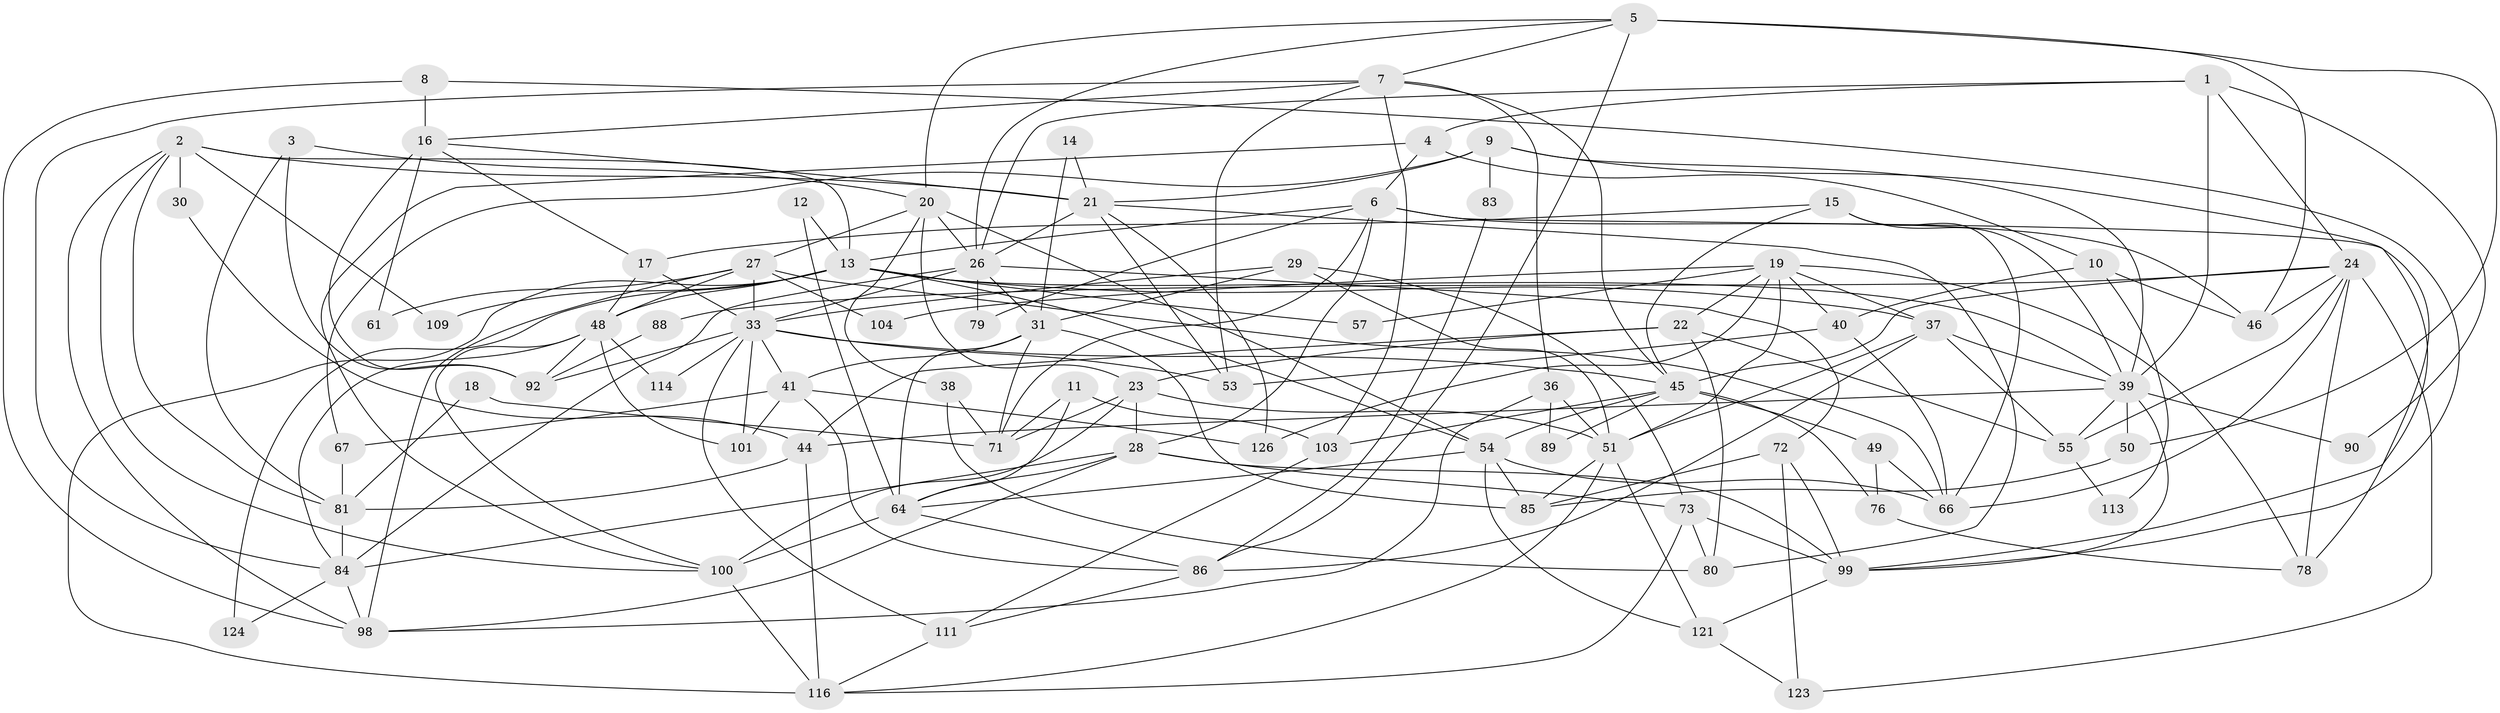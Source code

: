 // Generated by graph-tools (version 1.1) at 2025/52/02/27/25 19:52:08]
// undirected, 83 vertices, 202 edges
graph export_dot {
graph [start="1"]
  node [color=gray90,style=filled];
  1 [super="+65"];
  2 [super="+82"];
  3 [super="+35"];
  4 [super="+52"];
  5 [super="+34"];
  6 [super="+94"];
  7 [super="+25"];
  8;
  9 [super="+63"];
  10;
  11 [super="+68"];
  12;
  13 [super="+43"];
  14;
  15;
  16 [super="+60"];
  17 [super="+95"];
  18;
  19 [super="+77"];
  20 [super="+32"];
  21 [super="+42"];
  22 [super="+62"];
  23;
  24 [super="+122"];
  26 [super="+69"];
  27 [super="+115"];
  28 [super="+70"];
  29;
  30;
  31 [super="+105"];
  33 [super="+125"];
  36;
  37 [super="+96"];
  38;
  39 [super="+58"];
  40;
  41 [super="+56"];
  44 [super="+47"];
  45 [super="+75"];
  46 [super="+74"];
  48 [super="+87"];
  49;
  50;
  51 [super="+59"];
  53;
  54;
  55;
  57;
  61;
  64 [super="+119"];
  66 [super="+93"];
  67;
  71 [super="+107"];
  72;
  73;
  76;
  78;
  79;
  80;
  81 [super="+108"];
  83;
  84 [super="+91"];
  85 [super="+120"];
  86 [super="+97"];
  88;
  89;
  90;
  92 [super="+110"];
  98 [super="+102"];
  99 [super="+118"];
  100 [super="+106"];
  101;
  103;
  104;
  109;
  111 [super="+112"];
  113;
  114;
  116 [super="+117"];
  121;
  123;
  124;
  126;
  1 -- 26;
  1 -- 39;
  1 -- 4;
  1 -- 24;
  1 -- 90;
  2 -- 81;
  2 -- 100;
  2 -- 13;
  2 -- 98;
  2 -- 109;
  2 -- 21;
  2 -- 30;
  3 -- 20;
  3 -- 92;
  3 -- 81;
  4 -- 100;
  4 -- 10;
  4 -- 6;
  5 -- 7;
  5 -- 26;
  5 -- 46 [weight=2];
  5 -- 86;
  5 -- 50;
  5 -- 20;
  6 -- 79;
  6 -- 13;
  6 -- 71;
  6 -- 78;
  6 -- 28;
  6 -- 46;
  7 -- 16;
  7 -- 36;
  7 -- 84;
  7 -- 103;
  7 -- 53;
  7 -- 45;
  8 -- 98;
  8 -- 16;
  8 -- 99;
  9 -- 99;
  9 -- 67;
  9 -- 21;
  9 -- 83;
  9 -- 39;
  10 -- 46;
  10 -- 40;
  10 -- 113;
  11 -- 103;
  11 -- 71;
  11 -- 64;
  12 -- 64;
  12 -- 13;
  13 -- 37;
  13 -- 39;
  13 -- 48;
  13 -- 54;
  13 -- 57;
  13 -- 124;
  13 -- 109;
  13 -- 116 [weight=2];
  14 -- 31;
  14 -- 21;
  15 -- 17;
  15 -- 66;
  15 -- 45;
  15 -- 39;
  16 -- 61;
  16 -- 21;
  16 -- 17;
  16 -- 92;
  17 -- 48;
  17 -- 33;
  18 -- 71;
  18 -- 81;
  19 -- 22;
  19 -- 37;
  19 -- 57;
  19 -- 78;
  19 -- 40;
  19 -- 104;
  19 -- 126;
  19 -- 51;
  20 -- 23;
  20 -- 54;
  20 -- 27;
  20 -- 38;
  20 -- 26;
  21 -- 53;
  21 -- 126;
  21 -- 26;
  21 -- 80;
  22 -- 55;
  22 -- 23;
  22 -- 44;
  22 -- 80;
  23 -- 51;
  23 -- 100;
  23 -- 71;
  23 -- 28;
  24 -- 88;
  24 -- 66;
  24 -- 55;
  24 -- 78;
  24 -- 123;
  24 -- 45;
  24 -- 46;
  26 -- 79;
  26 -- 84;
  26 -- 72;
  26 -- 33;
  26 -- 31;
  27 -- 61;
  27 -- 33;
  27 -- 104;
  27 -- 48;
  27 -- 66;
  27 -- 98;
  28 -- 98;
  28 -- 99;
  28 -- 73;
  28 -- 84;
  28 -- 64;
  29 -- 33;
  29 -- 51;
  29 -- 31 [weight=2];
  29 -- 73;
  30 -- 44;
  31 -- 64;
  31 -- 71;
  31 -- 85;
  31 -- 41;
  33 -- 41;
  33 -- 53;
  33 -- 114;
  33 -- 45;
  33 -- 101;
  33 -- 111;
  33 -- 92;
  36 -- 89;
  36 -- 98;
  36 -- 51;
  37 -- 39;
  37 -- 86;
  37 -- 51;
  37 -- 55;
  38 -- 80;
  38 -- 71;
  39 -- 44;
  39 -- 90;
  39 -- 50;
  39 -- 99;
  39 -- 55;
  40 -- 66;
  40 -- 53;
  41 -- 101;
  41 -- 67;
  41 -- 126;
  41 -- 86;
  44 -- 116;
  44 -- 81;
  45 -- 76;
  45 -- 49;
  45 -- 103;
  45 -- 54;
  45 -- 89;
  48 -- 114;
  48 -- 84;
  48 -- 101;
  48 -- 92;
  48 -- 100;
  49 -- 76;
  49 -- 66;
  50 -- 85;
  51 -- 116 [weight=2];
  51 -- 85;
  51 -- 121;
  54 -- 66;
  54 -- 85;
  54 -- 121;
  54 -- 64;
  55 -- 113;
  64 -- 86;
  64 -- 100;
  67 -- 81;
  72 -- 123;
  72 -- 85;
  72 -- 99;
  73 -- 80;
  73 -- 116;
  73 -- 99;
  76 -- 78;
  81 -- 84;
  83 -- 86;
  84 -- 124;
  84 -- 98;
  86 -- 111;
  88 -- 92;
  99 -- 121;
  100 -- 116 [weight=2];
  103 -- 111;
  111 -- 116;
  121 -- 123;
}
